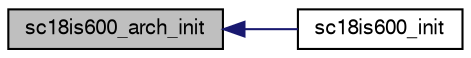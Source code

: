 digraph "sc18is600_arch_init"
{
  edge [fontname="FreeSans",fontsize="10",labelfontname="FreeSans",labelfontsize="10"];
  node [fontname="FreeSans",fontsize="10",shape=record];
  rankdir="LR";
  Node1 [label="sc18is600_arch_init",height=0.2,width=0.4,color="black", fillcolor="grey75", style="filled", fontcolor="black"];
  Node1 -> Node2 [dir="back",color="midnightblue",fontsize="10",style="solid",fontname="FreeSans"];
  Node2 [label="sc18is600_init",height=0.2,width=0.4,color="black", fillcolor="white", style="filled",URL="$sc18i600_8h.html#a88aa5740c63c181a4235587cc9903699"];
}
